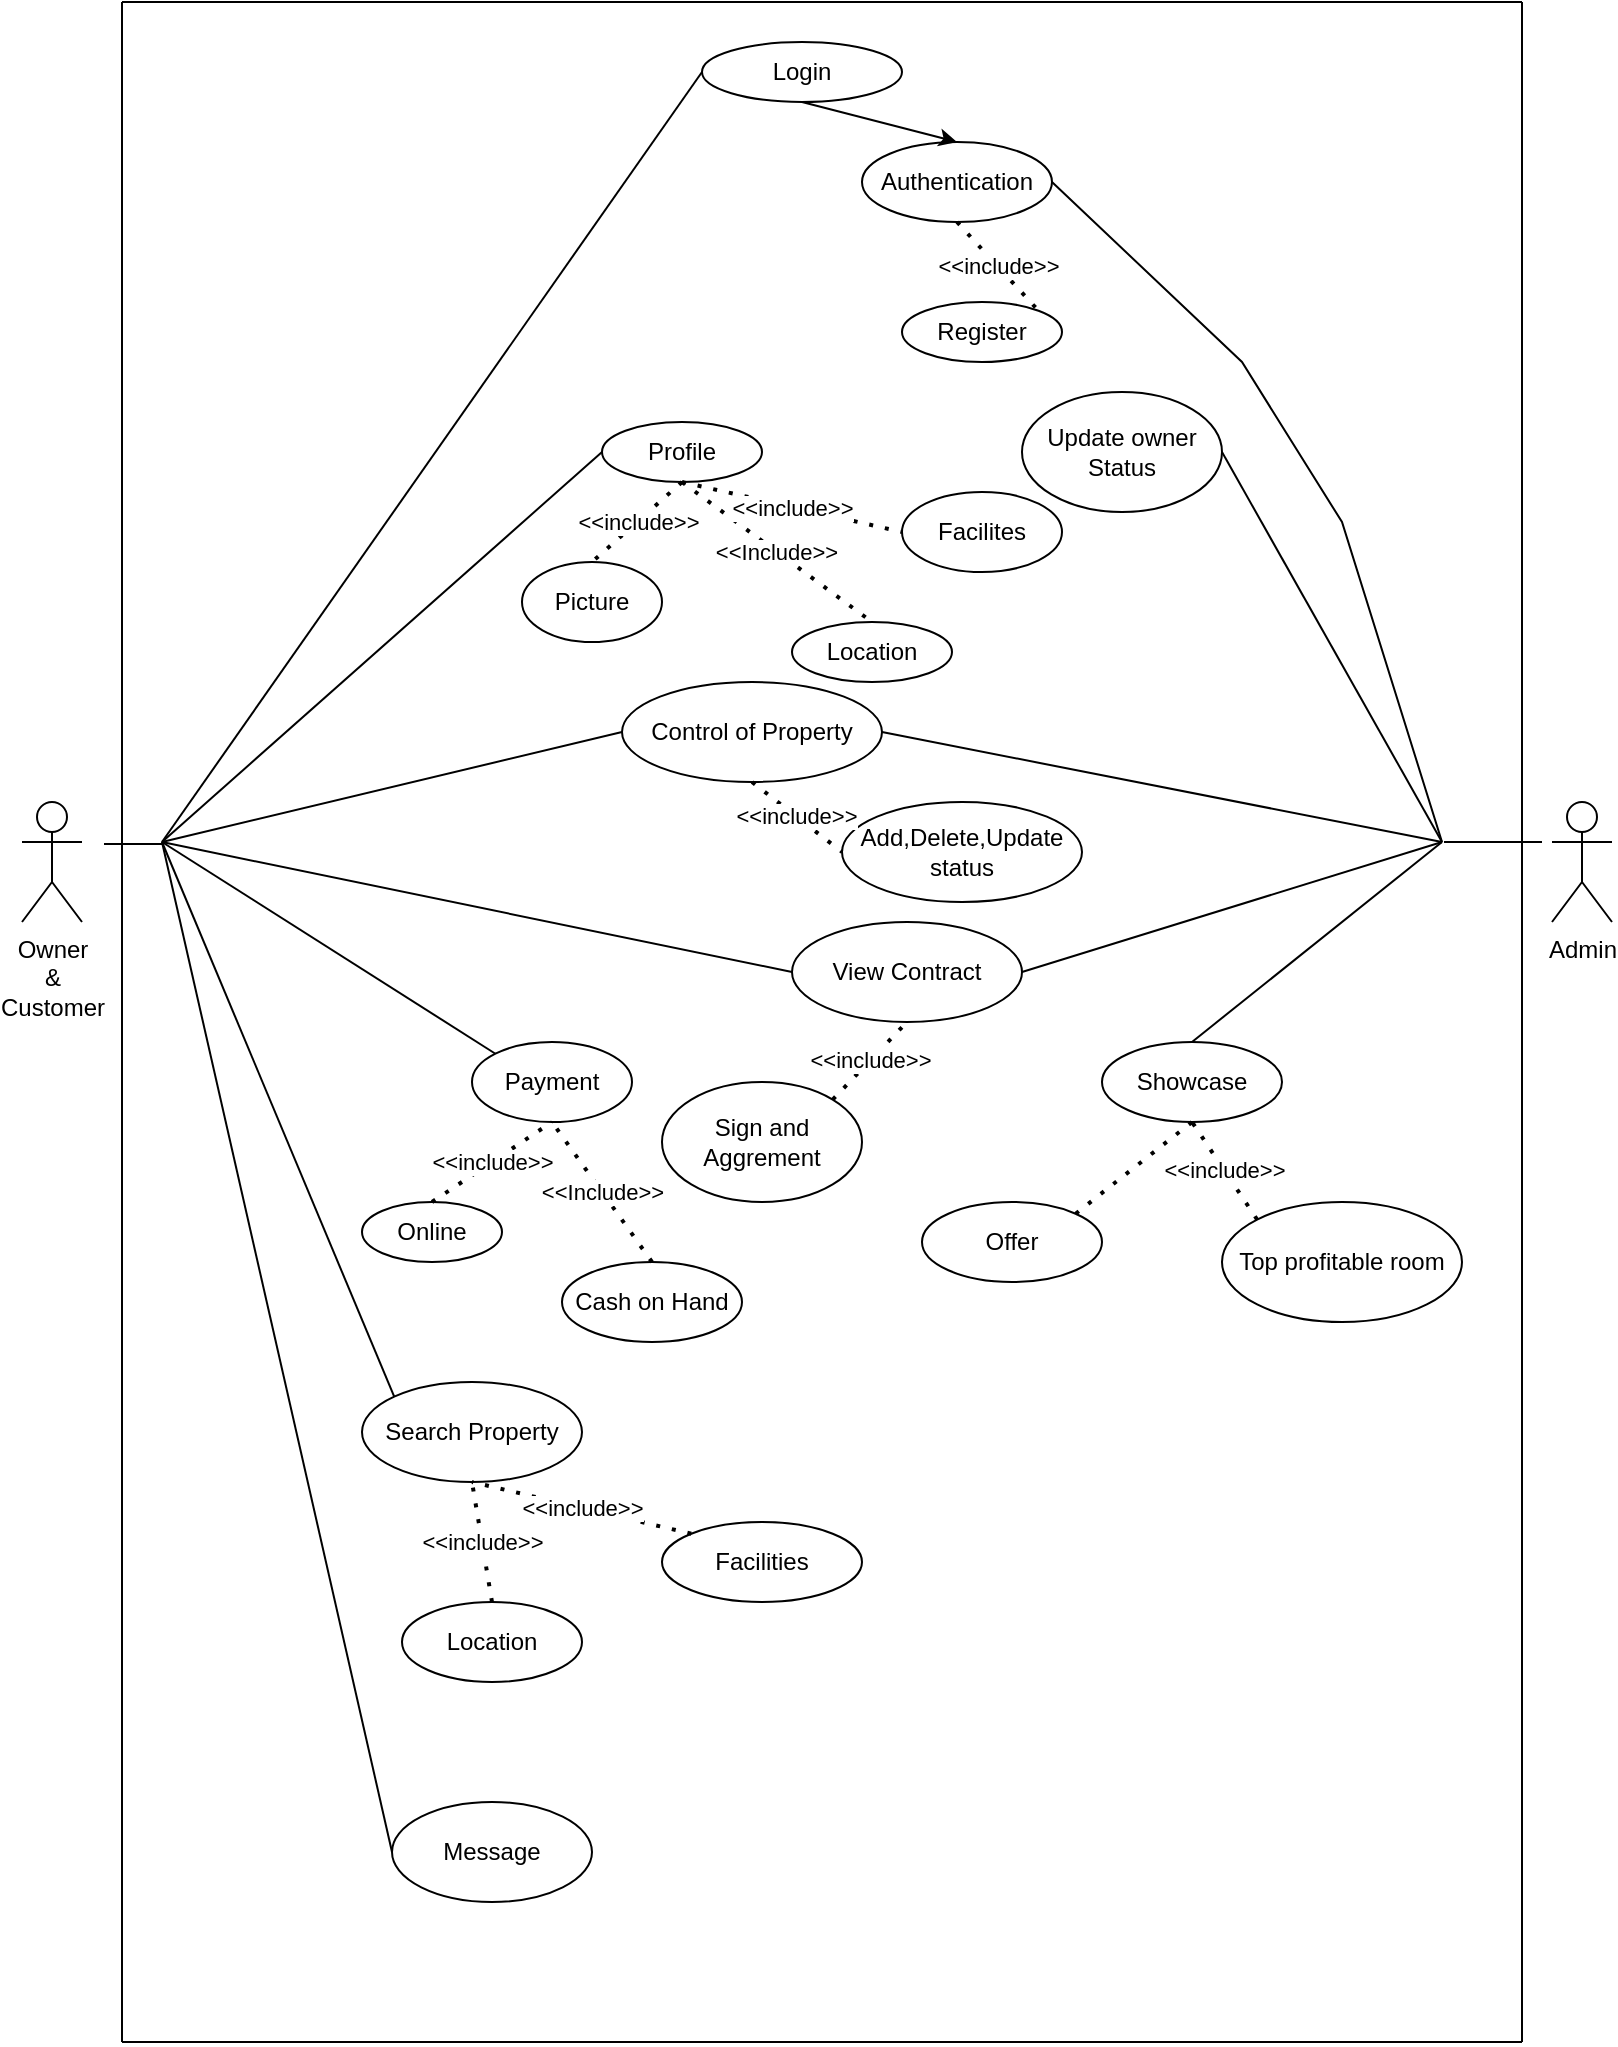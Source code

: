 <mxfile version="21.6.8" type="device">
  <diagram name="Page-1" id="lZM6IH85VAgq1IFgV6-U">
    <mxGraphModel dx="954" dy="564" grid="1" gridSize="10" guides="1" tooltips="1" connect="1" arrows="1" fold="1" page="1" pageScale="1" pageWidth="827" pageHeight="1169" math="0" shadow="0">
      <root>
        <mxCell id="0" />
        <mxCell id="1" parent="0" />
        <mxCell id="l0xCgjU5YbAfP5p52C_O-1" value="Owner&lt;br&gt;&amp;amp;&lt;br&gt;Customer" style="shape=umlActor;verticalLabelPosition=bottom;verticalAlign=top;html=1;outlineConnect=0;" parent="1" vertex="1">
          <mxGeometry x="30" y="420" width="30" height="60" as="geometry" />
        </mxCell>
        <object label="Admin&lt;br&gt;" Admin="" id="l0xCgjU5YbAfP5p52C_O-4">
          <mxCell style="shape=umlActor;verticalLabelPosition=bottom;verticalAlign=top;html=1;outlineConnect=0;" parent="1" vertex="1">
            <mxGeometry x="795" y="420" width="30" height="60" as="geometry" />
          </mxCell>
        </object>
        <mxCell id="l0xCgjU5YbAfP5p52C_O-6" value="Login" style="ellipse;whiteSpace=wrap;html=1;" parent="1" vertex="1">
          <mxGeometry x="370" y="40" width="100" height="30" as="geometry" />
        </mxCell>
        <mxCell id="l0xCgjU5YbAfP5p52C_O-7" style="edgeStyle=orthogonalEdgeStyle;rounded=0;orthogonalLoop=1;jettySize=auto;html=1;exitX=0.5;exitY=1;exitDx=0;exitDy=0;" parent="1" source="l0xCgjU5YbAfP5p52C_O-6" target="l0xCgjU5YbAfP5p52C_O-6" edge="1">
          <mxGeometry relative="1" as="geometry" />
        </mxCell>
        <mxCell id="l0xCgjU5YbAfP5p52C_O-9" value="Authentication&lt;br&gt;" style="ellipse;whiteSpace=wrap;html=1;" parent="1" vertex="1">
          <mxGeometry x="450" y="90" width="95" height="40" as="geometry" />
        </mxCell>
        <mxCell id="l0xCgjU5YbAfP5p52C_O-10" value="Register" style="ellipse;whiteSpace=wrap;html=1;" parent="1" vertex="1">
          <mxGeometry x="470" y="170" width="80" height="30" as="geometry" />
        </mxCell>
        <mxCell id="l0xCgjU5YbAfP5p52C_O-13" value="" style="endArrow=none;html=1;rounded=0;entryX=0;entryY=0.5;entryDx=0;entryDy=0;" parent="1" target="l0xCgjU5YbAfP5p52C_O-6" edge="1">
          <mxGeometry width="50" height="50" relative="1" as="geometry">
            <mxPoint x="100" y="440" as="sourcePoint" />
            <mxPoint x="200" y="100" as="targetPoint" />
          </mxGeometry>
        </mxCell>
        <mxCell id="l0xCgjU5YbAfP5p52C_O-14" value="" style="endArrow=none;html=1;rounded=0;" parent="1" edge="1">
          <mxGeometry width="50" height="50" relative="1" as="geometry">
            <mxPoint x="71" y="441" as="sourcePoint" />
            <mxPoint x="101" y="441" as="targetPoint" />
          </mxGeometry>
        </mxCell>
        <mxCell id="l0xCgjU5YbAfP5p52C_O-20" value="&amp;lt;&amp;lt;include&amp;gt;&amp;gt;" style="endArrow=none;dashed=1;html=1;dashPattern=1 3;strokeWidth=2;rounded=0;entryX=1;entryY=0;entryDx=0;entryDy=0;exitX=0.5;exitY=1;exitDx=0;exitDy=0;" parent="1" source="l0xCgjU5YbAfP5p52C_O-9" target="l0xCgjU5YbAfP5p52C_O-10" edge="1">
          <mxGeometry width="50" height="50" relative="1" as="geometry">
            <mxPoint x="410" y="150" as="sourcePoint" />
            <mxPoint x="450" y="240" as="targetPoint" />
            <Array as="points" />
          </mxGeometry>
        </mxCell>
        <mxCell id="l0xCgjU5YbAfP5p52C_O-21" value="Profile" style="ellipse;whiteSpace=wrap;html=1;" parent="1" vertex="1">
          <mxGeometry x="320" y="230" width="80" height="30" as="geometry" />
        </mxCell>
        <mxCell id="l0xCgjU5YbAfP5p52C_O-22" value="" style="endArrow=none;html=1;rounded=0;entryX=0;entryY=0.5;entryDx=0;entryDy=0;" parent="1" target="l0xCgjU5YbAfP5p52C_O-21" edge="1">
          <mxGeometry width="50" height="50" relative="1" as="geometry">
            <mxPoint x="100" y="440" as="sourcePoint" />
            <mxPoint x="460" y="270" as="targetPoint" />
          </mxGeometry>
        </mxCell>
        <mxCell id="l0xCgjU5YbAfP5p52C_O-24" value="" style="endArrow=none;html=1;rounded=0;entryX=1;entryY=0.5;entryDx=0;entryDy=0;" parent="1" target="l0xCgjU5YbAfP5p52C_O-37" edge="1">
          <mxGeometry width="50" height="50" relative="1" as="geometry">
            <mxPoint x="740" y="440" as="sourcePoint" />
            <mxPoint x="640" y="280" as="targetPoint" />
          </mxGeometry>
        </mxCell>
        <mxCell id="l0xCgjU5YbAfP5p52C_O-26" value="" style="endArrow=none;html=1;rounded=0;" parent="1" edge="1">
          <mxGeometry width="50" height="50" relative="1" as="geometry">
            <mxPoint x="741" y="440" as="sourcePoint" />
            <mxPoint x="790" y="440" as="targetPoint" />
          </mxGeometry>
        </mxCell>
        <mxCell id="l0xCgjU5YbAfP5p52C_O-27" value="" style="endArrow=classic;html=1;rounded=0;exitX=0.5;exitY=1;exitDx=0;exitDy=0;entryX=0.5;entryY=0;entryDx=0;entryDy=0;" parent="1" source="l0xCgjU5YbAfP5p52C_O-6" target="l0xCgjU5YbAfP5p52C_O-9" edge="1">
          <mxGeometry width="50" height="50" relative="1" as="geometry">
            <mxPoint x="410" y="320" as="sourcePoint" />
            <mxPoint x="460" y="270" as="targetPoint" />
          </mxGeometry>
        </mxCell>
        <mxCell id="l0xCgjU5YbAfP5p52C_O-29" value="Location" style="ellipse;whiteSpace=wrap;html=1;" parent="1" vertex="1">
          <mxGeometry x="415" y="330" width="80" height="30" as="geometry" />
        </mxCell>
        <mxCell id="l0xCgjU5YbAfP5p52C_O-31" value="Facilites" style="ellipse;whiteSpace=wrap;html=1;" parent="1" vertex="1">
          <mxGeometry x="470" y="265" width="80" height="40" as="geometry" />
        </mxCell>
        <mxCell id="l0xCgjU5YbAfP5p52C_O-32" value="Picture" style="ellipse;whiteSpace=wrap;html=1;" parent="1" vertex="1">
          <mxGeometry x="280" y="300" width="70" height="40" as="geometry" />
        </mxCell>
        <mxCell id="l0xCgjU5YbAfP5p52C_O-34" value="&amp;lt;&amp;lt;include&amp;gt;&amp;gt;" style="endArrow=none;dashed=1;html=1;dashPattern=1 3;strokeWidth=2;rounded=0;exitX=0.5;exitY=1;exitDx=0;exitDy=0;entryX=0.5;entryY=0;entryDx=0;entryDy=0;" parent="1" source="l0xCgjU5YbAfP5p52C_O-21" target="l0xCgjU5YbAfP5p52C_O-32" edge="1">
          <mxGeometry width="50" height="50" relative="1" as="geometry">
            <mxPoint x="410" y="320" as="sourcePoint" />
            <mxPoint x="460" y="270" as="targetPoint" />
          </mxGeometry>
        </mxCell>
        <mxCell id="l0xCgjU5YbAfP5p52C_O-35" value="&amp;lt;&amp;lt;Include&amp;gt;&amp;gt;" style="endArrow=none;dashed=1;html=1;dashPattern=1 3;strokeWidth=2;rounded=0;exitX=0.5;exitY=1;exitDx=0;exitDy=0;entryX=0.5;entryY=0;entryDx=0;entryDy=0;" parent="1" source="l0xCgjU5YbAfP5p52C_O-21" target="l0xCgjU5YbAfP5p52C_O-29" edge="1">
          <mxGeometry width="50" height="50" relative="1" as="geometry">
            <mxPoint x="410" y="320" as="sourcePoint" />
            <mxPoint x="460" y="270" as="targetPoint" />
          </mxGeometry>
        </mxCell>
        <mxCell id="l0xCgjU5YbAfP5p52C_O-36" value="&amp;lt;&amp;lt;include&amp;gt;&amp;gt;" style="endArrow=none;dashed=1;html=1;dashPattern=1 3;strokeWidth=2;rounded=0;entryX=0;entryY=0.5;entryDx=0;entryDy=0;" parent="1" target="l0xCgjU5YbAfP5p52C_O-31" edge="1">
          <mxGeometry width="50" height="50" relative="1" as="geometry">
            <mxPoint x="360" y="260" as="sourcePoint" />
            <mxPoint x="460" y="270" as="targetPoint" />
          </mxGeometry>
        </mxCell>
        <mxCell id="l0xCgjU5YbAfP5p52C_O-37" value="Update owner Status" style="ellipse;whiteSpace=wrap;html=1;" parent="1" vertex="1">
          <mxGeometry x="530" y="215" width="100" height="60" as="geometry" />
        </mxCell>
        <mxCell id="l0xCgjU5YbAfP5p52C_O-38" value="Control of Property" style="ellipse;whiteSpace=wrap;html=1;" parent="1" vertex="1">
          <mxGeometry x="330" y="360" width="130" height="50" as="geometry" />
        </mxCell>
        <mxCell id="l0xCgjU5YbAfP5p52C_O-40" value="" style="endArrow=none;html=1;rounded=0;entryX=0;entryY=0.5;entryDx=0;entryDy=0;" parent="1" target="l0xCgjU5YbAfP5p52C_O-38" edge="1">
          <mxGeometry width="50" height="50" relative="1" as="geometry">
            <mxPoint x="100" y="440" as="sourcePoint" />
            <mxPoint x="345" y="425" as="targetPoint" />
          </mxGeometry>
        </mxCell>
        <mxCell id="l0xCgjU5YbAfP5p52C_O-41" value="" style="endArrow=none;html=1;rounded=0;exitX=1;exitY=0.5;exitDx=0;exitDy=0;" parent="1" source="l0xCgjU5YbAfP5p52C_O-38" edge="1">
          <mxGeometry width="50" height="50" relative="1" as="geometry">
            <mxPoint x="120" y="400" as="sourcePoint" />
            <mxPoint x="740" y="440" as="targetPoint" />
          </mxGeometry>
        </mxCell>
        <mxCell id="l0xCgjU5YbAfP5p52C_O-42" value="Add,Delete,Update status" style="ellipse;whiteSpace=wrap;html=1;" parent="1" vertex="1">
          <mxGeometry x="440" y="420" width="120" height="50" as="geometry" />
        </mxCell>
        <mxCell id="l0xCgjU5YbAfP5p52C_O-43" value="&amp;lt;&amp;lt;include&amp;gt;&amp;gt;" style="endArrow=none;dashed=1;html=1;dashPattern=1 3;strokeWidth=2;rounded=0;exitX=0.5;exitY=1;exitDx=0;exitDy=0;entryX=0;entryY=0.5;entryDx=0;entryDy=0;" parent="1" source="l0xCgjU5YbAfP5p52C_O-38" target="l0xCgjU5YbAfP5p52C_O-42" edge="1">
          <mxGeometry width="50" height="50" relative="1" as="geometry">
            <mxPoint x="410" y="390" as="sourcePoint" />
            <mxPoint x="460" y="340" as="targetPoint" />
          </mxGeometry>
        </mxCell>
        <mxCell id="l0xCgjU5YbAfP5p52C_O-44" value="View Contract" style="ellipse;whiteSpace=wrap;html=1;" parent="1" vertex="1">
          <mxGeometry x="415" y="480" width="115" height="50" as="geometry" />
        </mxCell>
        <mxCell id="l0xCgjU5YbAfP5p52C_O-46" value="" style="endArrow=none;html=1;rounded=0;entryX=0;entryY=0.5;entryDx=0;entryDy=0;" parent="1" target="l0xCgjU5YbAfP5p52C_O-44" edge="1">
          <mxGeometry width="50" height="50" relative="1" as="geometry">
            <mxPoint x="100" y="440" as="sourcePoint" />
            <mxPoint x="460" y="340" as="targetPoint" />
          </mxGeometry>
        </mxCell>
        <mxCell id="l0xCgjU5YbAfP5p52C_O-48" value="" style="endArrow=none;html=1;rounded=0;entryX=1;entryY=0.5;entryDx=0;entryDy=0;" parent="1" target="l0xCgjU5YbAfP5p52C_O-44" edge="1">
          <mxGeometry width="50" height="50" relative="1" as="geometry">
            <mxPoint x="740" y="440" as="sourcePoint" />
            <mxPoint x="373" y="545" as="targetPoint" />
          </mxGeometry>
        </mxCell>
        <mxCell id="l0xCgjU5YbAfP5p52C_O-49" value="Sign and Aggrement" style="ellipse;whiteSpace=wrap;html=1;" parent="1" vertex="1">
          <mxGeometry x="350" y="560" width="100" height="60" as="geometry" />
        </mxCell>
        <mxCell id="l0xCgjU5YbAfP5p52C_O-50" value="&amp;lt;&amp;lt;include&amp;gt;&amp;gt;" style="endArrow=none;dashed=1;html=1;dashPattern=1 3;strokeWidth=2;rounded=0;exitX=1;exitY=0;exitDx=0;exitDy=0;entryX=0.5;entryY=1;entryDx=0;entryDy=0;" parent="1" source="l0xCgjU5YbAfP5p52C_O-49" target="l0xCgjU5YbAfP5p52C_O-44" edge="1">
          <mxGeometry width="50" height="50" relative="1" as="geometry">
            <mxPoint x="410" y="450" as="sourcePoint" />
            <mxPoint x="460" y="400" as="targetPoint" />
          </mxGeometry>
        </mxCell>
        <mxCell id="l0xCgjU5YbAfP5p52C_O-51" value="Payment" style="ellipse;whiteSpace=wrap;html=1;" parent="1" vertex="1">
          <mxGeometry x="255" y="540" width="80" height="40" as="geometry" />
        </mxCell>
        <mxCell id="l0xCgjU5YbAfP5p52C_O-52" value="Online" style="ellipse;whiteSpace=wrap;html=1;" parent="1" vertex="1">
          <mxGeometry x="200" y="620" width="70" height="30" as="geometry" />
        </mxCell>
        <mxCell id="l0xCgjU5YbAfP5p52C_O-53" value="Cash on Hand" style="ellipse;whiteSpace=wrap;html=1;" parent="1" vertex="1">
          <mxGeometry x="300" y="650" width="90" height="40" as="geometry" />
        </mxCell>
        <mxCell id="l0xCgjU5YbAfP5p52C_O-54" value="&amp;lt;&amp;lt;include&amp;gt;&amp;gt;" style="endArrow=none;dashed=1;html=1;dashPattern=1 3;strokeWidth=2;rounded=0;exitX=0.5;exitY=0;exitDx=0;exitDy=0;entryX=0.5;entryY=1;entryDx=0;entryDy=0;" parent="1" source="l0xCgjU5YbAfP5p52C_O-52" target="l0xCgjU5YbAfP5p52C_O-51" edge="1">
          <mxGeometry width="50" height="50" relative="1" as="geometry">
            <mxPoint x="410" y="460" as="sourcePoint" />
            <mxPoint x="460" y="410" as="targetPoint" />
          </mxGeometry>
        </mxCell>
        <mxCell id="l0xCgjU5YbAfP5p52C_O-55" value="&amp;lt;&amp;lt;Include&amp;gt;&amp;gt;" style="endArrow=none;dashed=1;html=1;dashPattern=1 3;strokeWidth=2;rounded=0;exitX=0.5;exitY=0;exitDx=0;exitDy=0;entryX=0.5;entryY=1;entryDx=0;entryDy=0;" parent="1" source="l0xCgjU5YbAfP5p52C_O-53" target="l0xCgjU5YbAfP5p52C_O-51" edge="1">
          <mxGeometry width="50" height="50" relative="1" as="geometry">
            <mxPoint x="165" y="650" as="sourcePoint" />
            <mxPoint x="220" y="600" as="targetPoint" />
          </mxGeometry>
        </mxCell>
        <mxCell id="l0xCgjU5YbAfP5p52C_O-57" value="" style="endArrow=none;html=1;rounded=0;exitX=0;exitY=0;exitDx=0;exitDy=0;" parent="1" source="l0xCgjU5YbAfP5p52C_O-51" edge="1">
          <mxGeometry width="50" height="50" relative="1" as="geometry">
            <mxPoint x="190" y="560" as="sourcePoint" />
            <mxPoint x="100" y="440" as="targetPoint" />
          </mxGeometry>
        </mxCell>
        <mxCell id="l0xCgjU5YbAfP5p52C_O-58" value="Showcase" style="ellipse;whiteSpace=wrap;html=1;" parent="1" vertex="1">
          <mxGeometry x="570" y="540" width="90" height="40" as="geometry" />
        </mxCell>
        <mxCell id="l0xCgjU5YbAfP5p52C_O-59" value="Top profitable room" style="ellipse;whiteSpace=wrap;html=1;" parent="1" vertex="1">
          <mxGeometry x="630" y="620" width="120" height="60" as="geometry" />
        </mxCell>
        <mxCell id="l0xCgjU5YbAfP5p52C_O-60" value="Offer" style="ellipse;whiteSpace=wrap;html=1;" parent="1" vertex="1">
          <mxGeometry x="480" y="620" width="90" height="40" as="geometry" />
        </mxCell>
        <mxCell id="l0xCgjU5YbAfP5p52C_O-61" value="" style="endArrow=none;dashed=1;html=1;dashPattern=1 3;strokeWidth=2;rounded=0;exitX=1;exitY=0;exitDx=0;exitDy=0;entryX=0.5;entryY=1;entryDx=0;entryDy=0;" parent="1" source="l0xCgjU5YbAfP5p52C_O-60" target="l0xCgjU5YbAfP5p52C_O-58" edge="1">
          <mxGeometry width="50" height="50" relative="1" as="geometry">
            <mxPoint x="165" y="650" as="sourcePoint" />
            <mxPoint x="230" y="610" as="targetPoint" />
          </mxGeometry>
        </mxCell>
        <mxCell id="l0xCgjU5YbAfP5p52C_O-62" value="&amp;lt;&amp;lt;include&amp;gt;&amp;gt;" style="endArrow=none;dashed=1;html=1;dashPattern=1 3;strokeWidth=2;rounded=0;exitX=0;exitY=0;exitDx=0;exitDy=0;entryX=0.5;entryY=1;entryDx=0;entryDy=0;" parent="1" source="l0xCgjU5YbAfP5p52C_O-59" target="l0xCgjU5YbAfP5p52C_O-58" edge="1">
          <mxGeometry width="50" height="50" relative="1" as="geometry">
            <mxPoint x="175" y="660" as="sourcePoint" />
            <mxPoint x="640" y="580" as="targetPoint" />
          </mxGeometry>
        </mxCell>
        <mxCell id="l0xCgjU5YbAfP5p52C_O-63" value="" style="endArrow=none;html=1;rounded=0;entryX=0.5;entryY=0;entryDx=0;entryDy=0;" parent="1" target="l0xCgjU5YbAfP5p52C_O-58" edge="1">
          <mxGeometry width="50" height="50" relative="1" as="geometry">
            <mxPoint x="740" y="440" as="sourcePoint" />
            <mxPoint x="540" y="515" as="targetPoint" />
          </mxGeometry>
        </mxCell>
        <mxCell id="l0xCgjU5YbAfP5p52C_O-65" value="Search Property" style="ellipse;whiteSpace=wrap;html=1;" parent="1" vertex="1">
          <mxGeometry x="200" y="710" width="110" height="50" as="geometry" />
        </mxCell>
        <mxCell id="l0xCgjU5YbAfP5p52C_O-66" value="Location" style="ellipse;whiteSpace=wrap;html=1;" parent="1" vertex="1">
          <mxGeometry x="220" y="820" width="90" height="40" as="geometry" />
        </mxCell>
        <mxCell id="l0xCgjU5YbAfP5p52C_O-67" value="Facilities" style="ellipse;whiteSpace=wrap;html=1;" parent="1" vertex="1">
          <mxGeometry x="350" y="780" width="100" height="40" as="geometry" />
        </mxCell>
        <mxCell id="l0xCgjU5YbAfP5p52C_O-69" value="" style="endArrow=none;html=1;rounded=0;exitX=0;exitY=0;exitDx=0;exitDy=0;" parent="1" source="l0xCgjU5YbAfP5p52C_O-65" edge="1">
          <mxGeometry width="50" height="50" relative="1" as="geometry">
            <mxPoint x="210" y="720" as="sourcePoint" />
            <mxPoint x="100" y="440" as="targetPoint" />
          </mxGeometry>
        </mxCell>
        <mxCell id="l0xCgjU5YbAfP5p52C_O-72" value="&amp;lt;&amp;lt;include&amp;gt;&amp;gt;" style="endArrow=none;dashed=1;html=1;dashPattern=1 3;strokeWidth=2;rounded=0;exitX=0;exitY=0;exitDx=0;exitDy=0;entryX=0.5;entryY=1;entryDx=0;entryDy=0;" parent="1" source="l0xCgjU5YbAfP5p52C_O-67" target="l0xCgjU5YbAfP5p52C_O-65" edge="1">
          <mxGeometry width="50" height="50" relative="1" as="geometry">
            <mxPoint x="567" y="636" as="sourcePoint" />
            <mxPoint x="625" y="590" as="targetPoint" />
          </mxGeometry>
        </mxCell>
        <mxCell id="l0xCgjU5YbAfP5p52C_O-73" value="&amp;lt;&amp;lt;include&amp;gt;&amp;gt;" style="endArrow=none;dashed=1;html=1;dashPattern=1 3;strokeWidth=2;rounded=0;exitX=0.5;exitY=0;exitDx=0;exitDy=0;entryX=0.5;entryY=1;entryDx=0;entryDy=0;" parent="1" source="l0xCgjU5YbAfP5p52C_O-66" target="l0xCgjU5YbAfP5p52C_O-65" edge="1">
          <mxGeometry width="50" height="50" relative="1" as="geometry">
            <mxPoint x="375" y="796" as="sourcePoint" />
            <mxPoint x="255" y="780" as="targetPoint" />
          </mxGeometry>
        </mxCell>
        <mxCell id="l0xCgjU5YbAfP5p52C_O-74" value="Message" style="ellipse;whiteSpace=wrap;html=1;" parent="1" vertex="1">
          <mxGeometry x="215" y="920" width="100" height="50" as="geometry" />
        </mxCell>
        <mxCell id="l0xCgjU5YbAfP5p52C_O-77" value="" style="endArrow=none;html=1;rounded=0;exitX=0;exitY=0.5;exitDx=0;exitDy=0;" parent="1" source="l0xCgjU5YbAfP5p52C_O-74" edge="1">
          <mxGeometry width="50" height="50" relative="1" as="geometry">
            <mxPoint x="210" y="965" as="sourcePoint" />
            <mxPoint x="100" y="440" as="targetPoint" />
          </mxGeometry>
        </mxCell>
        <mxCell id="MXXg5mdVhqyGjNhQCzZA-1" value="" style="endArrow=none;html=1;rounded=0;" parent="1" edge="1">
          <mxGeometry width="50" height="50" relative="1" as="geometry">
            <mxPoint x="80" y="20" as="sourcePoint" />
            <mxPoint x="80" y="1040" as="targetPoint" />
          </mxGeometry>
        </mxCell>
        <mxCell id="MXXg5mdVhqyGjNhQCzZA-2" value="" style="endArrow=none;html=1;rounded=0;" parent="1" edge="1">
          <mxGeometry width="50" height="50" relative="1" as="geometry">
            <mxPoint x="80" y="1040" as="sourcePoint" />
            <mxPoint x="780" y="1040" as="targetPoint" />
          </mxGeometry>
        </mxCell>
        <mxCell id="MXXg5mdVhqyGjNhQCzZA-3" value="" style="endArrow=none;html=1;rounded=0;" parent="1" edge="1">
          <mxGeometry width="50" height="50" relative="1" as="geometry">
            <mxPoint x="80" y="20.0" as="sourcePoint" />
            <mxPoint x="780" y="20.0" as="targetPoint" />
          </mxGeometry>
        </mxCell>
        <mxCell id="MXXg5mdVhqyGjNhQCzZA-4" value="" style="endArrow=none;html=1;rounded=0;" parent="1" edge="1">
          <mxGeometry width="50" height="50" relative="1" as="geometry">
            <mxPoint x="780" y="20" as="sourcePoint" />
            <mxPoint x="780" y="1040" as="targetPoint" />
          </mxGeometry>
        </mxCell>
        <mxCell id="mdzC7nJiv_q1GwJ5nwKc-1" value="" style="endArrow=none;html=1;rounded=0;entryX=1;entryY=0.5;entryDx=0;entryDy=0;" parent="1" target="l0xCgjU5YbAfP5p52C_O-9" edge="1">
          <mxGeometry width="50" height="50" relative="1" as="geometry">
            <mxPoint x="740" y="440" as="sourcePoint" />
            <mxPoint x="440" y="250" as="targetPoint" />
            <Array as="points">
              <mxPoint x="690" y="280" />
              <mxPoint x="640" y="200" />
            </Array>
          </mxGeometry>
        </mxCell>
      </root>
    </mxGraphModel>
  </diagram>
</mxfile>
